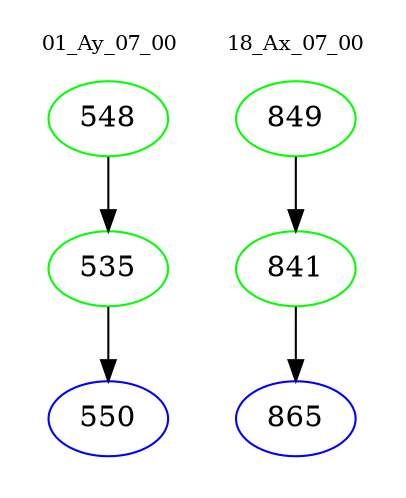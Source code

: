 digraph{
subgraph cluster_0 {
color = white
label = "01_Ay_07_00";
fontsize=10;
T0_548 [label="548", color="green"]
T0_548 -> T0_535 [color="black"]
T0_535 [label="535", color="green"]
T0_535 -> T0_550 [color="black"]
T0_550 [label="550", color="blue"]
}
subgraph cluster_1 {
color = white
label = "18_Ax_07_00";
fontsize=10;
T1_849 [label="849", color="green"]
T1_849 -> T1_841 [color="black"]
T1_841 [label="841", color="green"]
T1_841 -> T1_865 [color="black"]
T1_865 [label="865", color="blue"]
}
}
